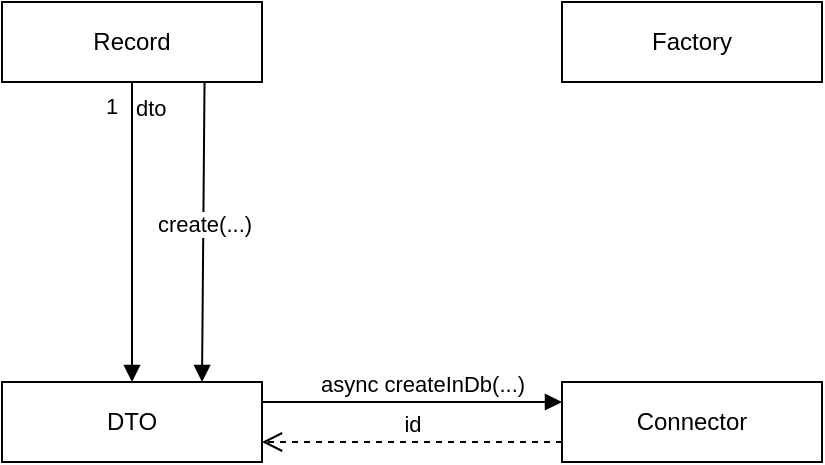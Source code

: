<mxfile version="22.1.4" type="device">
  <diagram id="C5RBs43oDa-KdzZeNtuy" name="Page-1">
    <mxGraphModel dx="706" dy="394" grid="1" gridSize="10" guides="1" tooltips="1" connect="1" arrows="1" fold="1" page="1" pageScale="1" pageWidth="827" pageHeight="1169" math="0" shadow="0">
      <root>
        <mxCell id="WIyWlLk6GJQsqaUBKTNV-0" />
        <mxCell id="WIyWlLk6GJQsqaUBKTNV-1" parent="WIyWlLk6GJQsqaUBKTNV-0" />
        <mxCell id="WmSHyUOoIof1mVieS2In-0" value="Record" style="rounded=0;whiteSpace=wrap;html=1;" parent="WIyWlLk6GJQsqaUBKTNV-1" vertex="1">
          <mxGeometry x="150" y="70" width="130" height="40" as="geometry" />
        </mxCell>
        <mxCell id="WmSHyUOoIof1mVieS2In-1" value="DTO" style="rounded=0;whiteSpace=wrap;html=1;" parent="WIyWlLk6GJQsqaUBKTNV-1" vertex="1">
          <mxGeometry x="150" y="260" width="130" height="40" as="geometry" />
        </mxCell>
        <mxCell id="WmSHyUOoIof1mVieS2In-2" value="Factory" style="rounded=0;whiteSpace=wrap;html=1;" parent="WIyWlLk6GJQsqaUBKTNV-1" vertex="1">
          <mxGeometry x="430" y="70" width="130" height="40" as="geometry" />
        </mxCell>
        <mxCell id="WmSHyUOoIof1mVieS2In-3" value="Connector" style="rounded=0;whiteSpace=wrap;html=1;" parent="WIyWlLk6GJQsqaUBKTNV-1" vertex="1">
          <mxGeometry x="430" y="260" width="130" height="40" as="geometry" />
        </mxCell>
        <mxCell id="WmSHyUOoIof1mVieS2In-5" value="dto" style="endArrow=block;endFill=1;html=1;edgeStyle=orthogonalEdgeStyle;align=left;verticalAlign=top;rounded=0;exitX=0.5;exitY=1;exitDx=0;exitDy=0;entryX=0.5;entryY=0;entryDx=0;entryDy=0;" parent="WIyWlLk6GJQsqaUBKTNV-1" source="WmSHyUOoIof1mVieS2In-0" target="WmSHyUOoIof1mVieS2In-1" edge="1">
          <mxGeometry x="-1" relative="1" as="geometry">
            <mxPoint x="240" y="230" as="sourcePoint" />
            <mxPoint x="490" y="420" as="targetPoint" />
          </mxGeometry>
        </mxCell>
        <mxCell id="WmSHyUOoIof1mVieS2In-6" value="1" style="edgeLabel;resizable=0;html=1;align=left;verticalAlign=bottom;" parent="WmSHyUOoIof1mVieS2In-5" connectable="0" vertex="1">
          <mxGeometry x="-1" relative="1" as="geometry">
            <mxPoint x="-15" y="20" as="offset" />
          </mxGeometry>
        </mxCell>
        <mxCell id="WmSHyUOoIof1mVieS2In-13" value="create(...)" style="html=1;verticalAlign=bottom;endArrow=block;curved=0;rounded=0;exitX=0.779;exitY=1.002;exitDx=0;exitDy=0;exitPerimeter=0;" parent="WIyWlLk6GJQsqaUBKTNV-1" source="WmSHyUOoIof1mVieS2In-0" edge="1">
          <mxGeometry x="0.067" relative="1" as="geometry">
            <mxPoint x="250" y="150" as="sourcePoint" />
            <mxPoint x="250" y="260" as="targetPoint" />
            <mxPoint as="offset" />
          </mxGeometry>
        </mxCell>
        <mxCell id="kE5dC4VG7Eu6aAubt8iu-0" value="async createInDb(...)" style="html=1;verticalAlign=bottom;endArrow=block;curved=0;rounded=0;exitX=1;exitY=0.25;exitDx=0;exitDy=0;entryX=0;entryY=0.25;entryDx=0;entryDy=0;" edge="1" parent="WIyWlLk6GJQsqaUBKTNV-1" source="WmSHyUOoIof1mVieS2In-1" target="WmSHyUOoIof1mVieS2In-3">
          <mxGeometry x="0.067" relative="1" as="geometry">
            <mxPoint x="261" y="120" as="sourcePoint" />
            <mxPoint x="260" y="270" as="targetPoint" />
            <mxPoint as="offset" />
          </mxGeometry>
        </mxCell>
        <mxCell id="kE5dC4VG7Eu6aAubt8iu-1" value="id" style="html=1;verticalAlign=bottom;endArrow=open;dashed=1;endSize=8;curved=0;rounded=0;exitX=0;exitY=0.75;exitDx=0;exitDy=0;" edge="1" parent="WIyWlLk6GJQsqaUBKTNV-1" source="WmSHyUOoIof1mVieS2In-3">
          <mxGeometry relative="1" as="geometry">
            <mxPoint x="410" y="240" as="sourcePoint" />
            <mxPoint x="280" y="290" as="targetPoint" />
          </mxGeometry>
        </mxCell>
      </root>
    </mxGraphModel>
  </diagram>
</mxfile>
